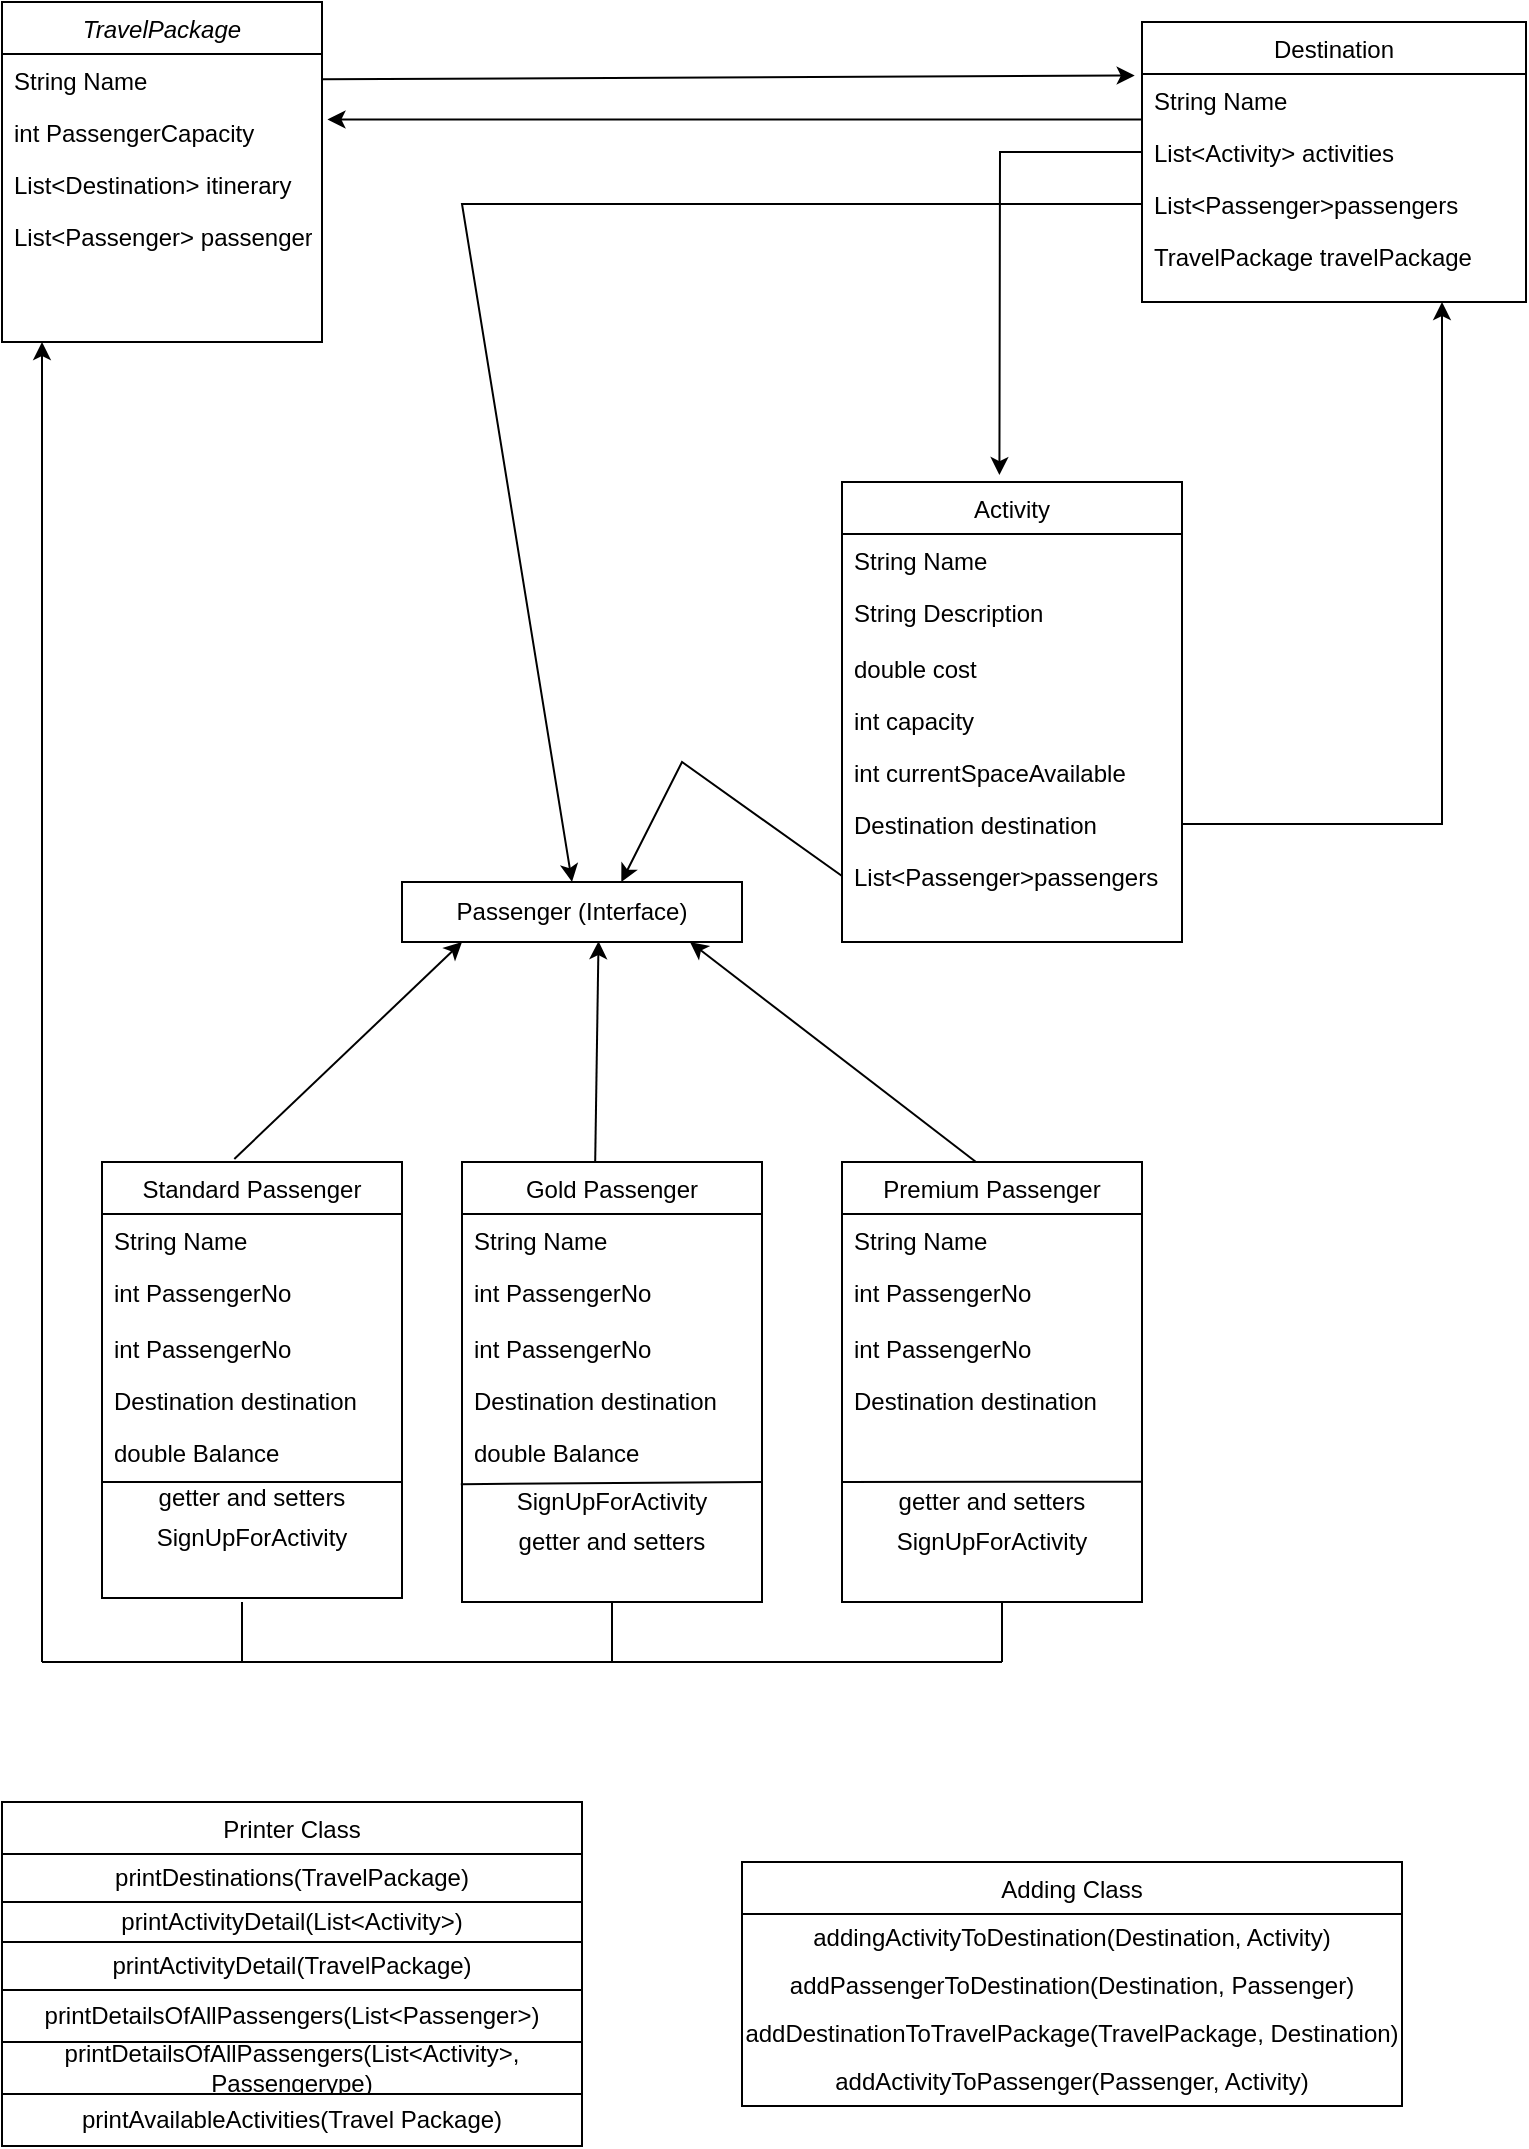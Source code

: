 <mxfile version="22.1.16" type="device">
  <diagram id="C5RBs43oDa-KdzZeNtuy" name="Page-1">
    <mxGraphModel dx="1166" dy="629" grid="1" gridSize="10" guides="1" tooltips="1" connect="1" arrows="1" fold="1" page="1" pageScale="1" pageWidth="827" pageHeight="1169" math="0" shadow="0">
      <root>
        <mxCell id="WIyWlLk6GJQsqaUBKTNV-0" />
        <mxCell id="WIyWlLk6GJQsqaUBKTNV-1" parent="WIyWlLk6GJQsqaUBKTNV-0" />
        <mxCell id="zkfFHV4jXpPFQw0GAbJ--0" value="TravelPackage" style="swimlane;fontStyle=2;align=center;verticalAlign=top;childLayout=stackLayout;horizontal=1;startSize=26;horizontalStack=0;resizeParent=1;resizeLast=0;collapsible=1;marginBottom=0;rounded=0;shadow=0;strokeWidth=1;" parent="WIyWlLk6GJQsqaUBKTNV-1" vertex="1">
          <mxGeometry x="10" y="20" width="160" height="170" as="geometry">
            <mxRectangle x="230" y="140" width="160" height="26" as="alternateBounds" />
          </mxGeometry>
        </mxCell>
        <mxCell id="zkfFHV4jXpPFQw0GAbJ--1" value="String Name" style="text;align=left;verticalAlign=top;spacingLeft=4;spacingRight=4;overflow=hidden;rotatable=0;points=[[0,0.5],[1,0.5]];portConstraint=eastwest;" parent="zkfFHV4jXpPFQw0GAbJ--0" vertex="1">
          <mxGeometry y="26" width="160" height="26" as="geometry" />
        </mxCell>
        <mxCell id="zkfFHV4jXpPFQw0GAbJ--2" value="int PassengerCapacity" style="text;align=left;verticalAlign=top;spacingLeft=4;spacingRight=4;overflow=hidden;rotatable=0;points=[[0,0.5],[1,0.5]];portConstraint=eastwest;rounded=0;shadow=0;html=0;" parent="zkfFHV4jXpPFQw0GAbJ--0" vertex="1">
          <mxGeometry y="52" width="160" height="26" as="geometry" />
        </mxCell>
        <mxCell id="zkfFHV4jXpPFQw0GAbJ--3" value="List&lt;Destination&gt; itinerary" style="text;align=left;verticalAlign=top;spacingLeft=4;spacingRight=4;overflow=hidden;rotatable=0;points=[[0,0.5],[1,0.5]];portConstraint=eastwest;rounded=0;shadow=0;html=0;" parent="zkfFHV4jXpPFQw0GAbJ--0" vertex="1">
          <mxGeometry y="78" width="160" height="26" as="geometry" />
        </mxCell>
        <mxCell id="zkfFHV4jXpPFQw0GAbJ--5" value="List&lt;Passenger&gt; passengers" style="text;align=left;verticalAlign=top;spacingLeft=4;spacingRight=4;overflow=hidden;rotatable=0;points=[[0,0.5],[1,0.5]];portConstraint=eastwest;" parent="zkfFHV4jXpPFQw0GAbJ--0" vertex="1">
          <mxGeometry y="104" width="160" height="30" as="geometry" />
        </mxCell>
        <mxCell id="zkfFHV4jXpPFQw0GAbJ--6" value="Printer Class" style="swimlane;fontStyle=0;align=center;verticalAlign=top;childLayout=stackLayout;horizontal=1;startSize=26;horizontalStack=0;resizeParent=1;resizeLast=0;collapsible=1;marginBottom=0;rounded=0;shadow=0;strokeWidth=1;" parent="WIyWlLk6GJQsqaUBKTNV-1" vertex="1">
          <mxGeometry x="10" y="920" width="290" height="172" as="geometry">
            <mxRectangle x="130" y="380" width="160" height="26" as="alternateBounds" />
          </mxGeometry>
        </mxCell>
        <mxCell id="R1oYeGZb7CX_wbCVFz4h-157" value="printDestinations(TravelPackage)" style="rounded=0;whiteSpace=wrap;html=1;" vertex="1" parent="zkfFHV4jXpPFQw0GAbJ--6">
          <mxGeometry y="26" width="290" height="24" as="geometry" />
        </mxCell>
        <mxCell id="R1oYeGZb7CX_wbCVFz4h-158" value="printActivityDetail(List&amp;lt;Activity&amp;gt;)" style="rounded=0;whiteSpace=wrap;html=1;" vertex="1" parent="zkfFHV4jXpPFQw0GAbJ--6">
          <mxGeometry y="50" width="290" height="20" as="geometry" />
        </mxCell>
        <mxCell id="R1oYeGZb7CX_wbCVFz4h-161" value="printActivityDetail(TravelPackage)" style="rounded=0;whiteSpace=wrap;html=1;" vertex="1" parent="zkfFHV4jXpPFQw0GAbJ--6">
          <mxGeometry y="70" width="290" height="24" as="geometry" />
        </mxCell>
        <mxCell id="R1oYeGZb7CX_wbCVFz4h-162" value="printDetailsOfAllPassengers(List&amp;lt;Passenger&amp;gt;)" style="rounded=0;whiteSpace=wrap;html=1;" vertex="1" parent="zkfFHV4jXpPFQw0GAbJ--6">
          <mxGeometry y="94" width="290" height="26" as="geometry" />
        </mxCell>
        <mxCell id="R1oYeGZb7CX_wbCVFz4h-181" value="printDetailsOfAllPassengers(List&amp;lt;Activity&amp;gt;, Passengerype)" style="rounded=0;whiteSpace=wrap;html=1;" vertex="1" parent="zkfFHV4jXpPFQw0GAbJ--6">
          <mxGeometry y="120" width="290" height="26" as="geometry" />
        </mxCell>
        <mxCell id="R1oYeGZb7CX_wbCVFz4h-183" value="printAvailableActivities(Travel Package)" style="rounded=0;whiteSpace=wrap;html=1;" vertex="1" parent="zkfFHV4jXpPFQw0GAbJ--6">
          <mxGeometry y="146" width="290" height="26" as="geometry" />
        </mxCell>
        <mxCell id="zkfFHV4jXpPFQw0GAbJ--17" value="Destination" style="swimlane;fontStyle=0;align=center;verticalAlign=top;childLayout=stackLayout;horizontal=1;startSize=26;horizontalStack=0;resizeParent=1;resizeLast=0;collapsible=1;marginBottom=0;rounded=0;shadow=0;strokeWidth=1;" parent="WIyWlLk6GJQsqaUBKTNV-1" vertex="1">
          <mxGeometry x="580" y="30" width="192" height="140" as="geometry">
            <mxRectangle x="550" y="140" width="160" height="26" as="alternateBounds" />
          </mxGeometry>
        </mxCell>
        <mxCell id="zkfFHV4jXpPFQw0GAbJ--19" value="String Name" style="text;align=left;verticalAlign=top;spacingLeft=4;spacingRight=4;overflow=hidden;rotatable=0;points=[[0,0.5],[1,0.5]];portConstraint=eastwest;rounded=0;shadow=0;html=0;" parent="zkfFHV4jXpPFQw0GAbJ--17" vertex="1">
          <mxGeometry y="26" width="192" height="26" as="geometry" />
        </mxCell>
        <mxCell id="zkfFHV4jXpPFQw0GAbJ--18" value="List&lt;Activity&gt; activities" style="text;align=left;verticalAlign=top;spacingLeft=4;spacingRight=4;overflow=hidden;rotatable=0;points=[[0,0.5],[1,0.5]];portConstraint=eastwest;" parent="zkfFHV4jXpPFQw0GAbJ--17" vertex="1">
          <mxGeometry y="52" width="192" height="26" as="geometry" />
        </mxCell>
        <mxCell id="zkfFHV4jXpPFQw0GAbJ--20" value="List&lt;Passenger&gt;passengers" style="text;align=left;verticalAlign=top;spacingLeft=4;spacingRight=4;overflow=hidden;rotatable=0;points=[[0,0.5],[1,0.5]];portConstraint=eastwest;rounded=0;shadow=0;html=0;" parent="zkfFHV4jXpPFQw0GAbJ--17" vertex="1">
          <mxGeometry y="78" width="192" height="26" as="geometry" />
        </mxCell>
        <mxCell id="zkfFHV4jXpPFQw0GAbJ--21" value="TravelPackage travelPackage" style="text;align=left;verticalAlign=top;spacingLeft=4;spacingRight=4;overflow=hidden;rotatable=0;points=[[0,0.5],[1,0.5]];portConstraint=eastwest;rounded=0;shadow=0;html=0;" parent="zkfFHV4jXpPFQw0GAbJ--17" vertex="1">
          <mxGeometry y="104" width="192" height="26" as="geometry" />
        </mxCell>
        <mxCell id="R1oYeGZb7CX_wbCVFz4h-10" value="Passenger (Interface)" style="rounded=0;whiteSpace=wrap;html=1;" vertex="1" parent="WIyWlLk6GJQsqaUBKTNV-1">
          <mxGeometry x="210" y="460" width="170" height="30" as="geometry" />
        </mxCell>
        <mxCell id="R1oYeGZb7CX_wbCVFz4h-11" style="edgeStyle=orthogonalEdgeStyle;rounded=0;orthogonalLoop=1;jettySize=auto;html=1;exitX=0.5;exitY=1;exitDx=0;exitDy=0;" edge="1" parent="WIyWlLk6GJQsqaUBKTNV-1">
          <mxGeometry relative="1" as="geometry">
            <mxPoint x="440" y="390" as="sourcePoint" />
            <mxPoint x="440" y="390" as="targetPoint" />
          </mxGeometry>
        </mxCell>
        <mxCell id="R1oYeGZb7CX_wbCVFz4h-59" value="Gold Passenger" style="swimlane;fontStyle=0;align=center;verticalAlign=top;childLayout=stackLayout;horizontal=1;startSize=26;horizontalStack=0;resizeParent=1;resizeLast=0;collapsible=1;marginBottom=0;rounded=0;shadow=0;strokeWidth=1;" vertex="1" parent="WIyWlLk6GJQsqaUBKTNV-1">
          <mxGeometry x="240" y="600" width="150" height="220" as="geometry">
            <mxRectangle x="130" y="380" width="160" height="26" as="alternateBounds" />
          </mxGeometry>
        </mxCell>
        <mxCell id="R1oYeGZb7CX_wbCVFz4h-60" value="String Name" style="text;align=left;verticalAlign=top;spacingLeft=4;spacingRight=4;overflow=hidden;rotatable=0;points=[[0,0.5],[1,0.5]];portConstraint=eastwest;" vertex="1" parent="R1oYeGZb7CX_wbCVFz4h-59">
          <mxGeometry y="26" width="150" height="26" as="geometry" />
        </mxCell>
        <mxCell id="R1oYeGZb7CX_wbCVFz4h-61" value="int PassengerNo" style="text;align=left;verticalAlign=top;spacingLeft=4;spacingRight=4;overflow=hidden;rotatable=0;points=[[0,0.5],[1,0.5]];portConstraint=eastwest;rounded=0;shadow=0;html=0;" vertex="1" parent="R1oYeGZb7CX_wbCVFz4h-59">
          <mxGeometry y="52" width="150" height="28" as="geometry" />
        </mxCell>
        <mxCell id="R1oYeGZb7CX_wbCVFz4h-62" value="int PassengerNo" style="text;align=left;verticalAlign=top;spacingLeft=4;spacingRight=4;overflow=hidden;rotatable=0;points=[[0,0.5],[1,0.5]];portConstraint=eastwest;rounded=0;shadow=0;html=0;" vertex="1" parent="R1oYeGZb7CX_wbCVFz4h-59">
          <mxGeometry y="80" width="150" height="26" as="geometry" />
        </mxCell>
        <mxCell id="R1oYeGZb7CX_wbCVFz4h-63" value="Destination destination" style="text;align=left;verticalAlign=top;spacingLeft=4;spacingRight=4;overflow=hidden;rotatable=0;points=[[0,0.5],[1,0.5]];portConstraint=eastwest;" vertex="1" parent="R1oYeGZb7CX_wbCVFz4h-59">
          <mxGeometry y="106" width="150" height="26" as="geometry" />
        </mxCell>
        <mxCell id="R1oYeGZb7CX_wbCVFz4h-64" value="double Balance" style="text;align=left;verticalAlign=top;spacingLeft=4;spacingRight=4;overflow=hidden;rotatable=0;points=[[0,0.5],[1,0.5]];portConstraint=eastwest;" vertex="1" parent="R1oYeGZb7CX_wbCVFz4h-59">
          <mxGeometry y="132" width="150" height="28" as="geometry" />
        </mxCell>
        <mxCell id="R1oYeGZb7CX_wbCVFz4h-119" value="" style="endArrow=none;html=1;rounded=0;" edge="1" parent="R1oYeGZb7CX_wbCVFz4h-59" target="R1oYeGZb7CX_wbCVFz4h-64">
          <mxGeometry width="50" height="50" relative="1" as="geometry">
            <mxPoint y="134" as="sourcePoint" />
            <mxPoint x="160.15" y="110.832" as="targetPoint" />
          </mxGeometry>
        </mxCell>
        <mxCell id="R1oYeGZb7CX_wbCVFz4h-198" value="" style="endArrow=none;html=1;rounded=0;entryX=0.989;entryY=0.057;entryDx=0;entryDy=0;entryPerimeter=0;exitX=-0.015;exitY=0.111;exitDx=0;exitDy=0;exitPerimeter=0;" edge="1" parent="R1oYeGZb7CX_wbCVFz4h-59">
          <mxGeometry width="50" height="50" relative="1" as="geometry">
            <mxPoint x="-0.6" y="161.08" as="sourcePoint" />
            <mxPoint x="150.0" y="160.0" as="targetPoint" />
          </mxGeometry>
        </mxCell>
        <mxCell id="R1oYeGZb7CX_wbCVFz4h-131" value="SignUpForActivity" style="text;strokeColor=none;align=center;fillColor=none;html=1;verticalAlign=middle;whiteSpace=wrap;rounded=0;" vertex="1" parent="R1oYeGZb7CX_wbCVFz4h-59">
          <mxGeometry y="160" width="150" height="20" as="geometry" />
        </mxCell>
        <mxCell id="R1oYeGZb7CX_wbCVFz4h-130" value="getter and setters" style="text;strokeColor=none;align=center;fillColor=none;html=1;verticalAlign=middle;whiteSpace=wrap;rounded=0;" vertex="1" parent="R1oYeGZb7CX_wbCVFz4h-59">
          <mxGeometry y="180" width="150" height="20" as="geometry" />
        </mxCell>
        <mxCell id="R1oYeGZb7CX_wbCVFz4h-73" value="Standard Passenger" style="swimlane;fontStyle=0;align=center;verticalAlign=top;childLayout=stackLayout;horizontal=1;startSize=26;horizontalStack=0;resizeParent=1;resizeLast=0;collapsible=1;marginBottom=0;rounded=0;shadow=0;strokeWidth=1;" vertex="1" parent="WIyWlLk6GJQsqaUBKTNV-1">
          <mxGeometry x="60" y="600" width="150" height="218" as="geometry">
            <mxRectangle x="130" y="380" width="160" height="26" as="alternateBounds" />
          </mxGeometry>
        </mxCell>
        <mxCell id="R1oYeGZb7CX_wbCVFz4h-74" value="String Name" style="text;align=left;verticalAlign=top;spacingLeft=4;spacingRight=4;overflow=hidden;rotatable=0;points=[[0,0.5],[1,0.5]];portConstraint=eastwest;" vertex="1" parent="R1oYeGZb7CX_wbCVFz4h-73">
          <mxGeometry y="26" width="150" height="26" as="geometry" />
        </mxCell>
        <mxCell id="R1oYeGZb7CX_wbCVFz4h-75" value="int PassengerNo" style="text;align=left;verticalAlign=top;spacingLeft=4;spacingRight=4;overflow=hidden;rotatable=0;points=[[0,0.5],[1,0.5]];portConstraint=eastwest;rounded=0;shadow=0;html=0;" vertex="1" parent="R1oYeGZb7CX_wbCVFz4h-73">
          <mxGeometry y="52" width="150" height="28" as="geometry" />
        </mxCell>
        <mxCell id="R1oYeGZb7CX_wbCVFz4h-76" value="int PassengerNo" style="text;align=left;verticalAlign=top;spacingLeft=4;spacingRight=4;overflow=hidden;rotatable=0;points=[[0,0.5],[1,0.5]];portConstraint=eastwest;rounded=0;shadow=0;html=0;" vertex="1" parent="R1oYeGZb7CX_wbCVFz4h-73">
          <mxGeometry y="80" width="150" height="26" as="geometry" />
        </mxCell>
        <mxCell id="R1oYeGZb7CX_wbCVFz4h-77" value="Destination destination" style="text;align=left;verticalAlign=top;spacingLeft=4;spacingRight=4;overflow=hidden;rotatable=0;points=[[0,0.5],[1,0.5]];portConstraint=eastwest;" vertex="1" parent="R1oYeGZb7CX_wbCVFz4h-73">
          <mxGeometry y="106" width="150" height="26" as="geometry" />
        </mxCell>
        <mxCell id="R1oYeGZb7CX_wbCVFz4h-78" value="double Balance" style="text;align=left;verticalAlign=top;spacingLeft=4;spacingRight=4;overflow=hidden;rotatable=0;points=[[0,0.5],[1,0.5]];portConstraint=eastwest;" vertex="1" parent="R1oYeGZb7CX_wbCVFz4h-73">
          <mxGeometry y="132" width="150" height="26" as="geometry" />
        </mxCell>
        <mxCell id="R1oYeGZb7CX_wbCVFz4h-120" value="" style="endArrow=none;html=1;rounded=0;" edge="1" parent="R1oYeGZb7CX_wbCVFz4h-73">
          <mxGeometry width="50" height="50" relative="1" as="geometry">
            <mxPoint y="160" as="sourcePoint" />
            <mxPoint x="150" y="160" as="targetPoint" />
          </mxGeometry>
        </mxCell>
        <mxCell id="R1oYeGZb7CX_wbCVFz4h-136" value="getter and setters" style="text;strokeColor=none;align=center;fillColor=none;html=1;verticalAlign=middle;whiteSpace=wrap;rounded=0;" vertex="1" parent="R1oYeGZb7CX_wbCVFz4h-73">
          <mxGeometry y="158" width="150" height="20" as="geometry" />
        </mxCell>
        <mxCell id="R1oYeGZb7CX_wbCVFz4h-137" value="SignUpForActivity" style="text;strokeColor=none;align=center;fillColor=none;html=1;verticalAlign=middle;whiteSpace=wrap;rounded=0;" vertex="1" parent="R1oYeGZb7CX_wbCVFz4h-73">
          <mxGeometry y="178" width="150" height="20" as="geometry" />
        </mxCell>
        <mxCell id="R1oYeGZb7CX_wbCVFz4h-81" value="" style="endArrow=classic;html=1;rounded=0;exitX=0.441;exitY=-0.007;exitDx=0;exitDy=0;exitPerimeter=0;" edge="1" parent="WIyWlLk6GJQsqaUBKTNV-1" source="R1oYeGZb7CX_wbCVFz4h-73">
          <mxGeometry width="50" height="50" relative="1" as="geometry">
            <mxPoint x="190" y="540" as="sourcePoint" />
            <mxPoint x="240" y="490" as="targetPoint" />
          </mxGeometry>
        </mxCell>
        <mxCell id="R1oYeGZb7CX_wbCVFz4h-82" value="" style="endArrow=classic;html=1;rounded=0;exitX=0.444;exitY=-0.001;exitDx=0;exitDy=0;exitPerimeter=0;entryX=0.578;entryY=0.987;entryDx=0;entryDy=0;entryPerimeter=0;" edge="1" parent="WIyWlLk6GJQsqaUBKTNV-1" source="R1oYeGZb7CX_wbCVFz4h-59" target="R1oYeGZb7CX_wbCVFz4h-10">
          <mxGeometry width="50" height="50" relative="1" as="geometry">
            <mxPoint x="270" y="540" as="sourcePoint" />
            <mxPoint x="320" y="490" as="targetPoint" />
            <Array as="points" />
          </mxGeometry>
        </mxCell>
        <mxCell id="R1oYeGZb7CX_wbCVFz4h-83" value="" style="endArrow=classic;html=1;rounded=0;exitX=0.5;exitY=0;exitDx=0;exitDy=0;" edge="1" parent="WIyWlLk6GJQsqaUBKTNV-1">
          <mxGeometry width="50" height="50" relative="1" as="geometry">
            <mxPoint x="510" y="610.0" as="sourcePoint" />
            <mxPoint x="354" y="490" as="targetPoint" />
          </mxGeometry>
        </mxCell>
        <mxCell id="R1oYeGZb7CX_wbCVFz4h-98" value="Activity" style="swimlane;fontStyle=0;align=center;verticalAlign=top;childLayout=stackLayout;horizontal=1;startSize=26;horizontalStack=0;resizeParent=1;resizeLast=0;collapsible=1;marginBottom=0;rounded=0;shadow=0;strokeWidth=1;" vertex="1" parent="WIyWlLk6GJQsqaUBKTNV-1">
          <mxGeometry x="430" y="260" width="170" height="230" as="geometry">
            <mxRectangle x="130" y="380" width="160" height="26" as="alternateBounds" />
          </mxGeometry>
        </mxCell>
        <mxCell id="R1oYeGZb7CX_wbCVFz4h-99" value="String Name" style="text;align=left;verticalAlign=top;spacingLeft=4;spacingRight=4;overflow=hidden;rotatable=0;points=[[0,0.5],[1,0.5]];portConstraint=eastwest;" vertex="1" parent="R1oYeGZb7CX_wbCVFz4h-98">
          <mxGeometry y="26" width="170" height="26" as="geometry" />
        </mxCell>
        <mxCell id="R1oYeGZb7CX_wbCVFz4h-100" value="String Description" style="text;align=left;verticalAlign=top;spacingLeft=4;spacingRight=4;overflow=hidden;rotatable=0;points=[[0,0.5],[1,0.5]];portConstraint=eastwest;rounded=0;shadow=0;html=0;" vertex="1" parent="R1oYeGZb7CX_wbCVFz4h-98">
          <mxGeometry y="52" width="170" height="28" as="geometry" />
        </mxCell>
        <mxCell id="R1oYeGZb7CX_wbCVFz4h-101" value="double cost" style="text;align=left;verticalAlign=top;spacingLeft=4;spacingRight=4;overflow=hidden;rotatable=0;points=[[0,0.5],[1,0.5]];portConstraint=eastwest;" vertex="1" parent="R1oYeGZb7CX_wbCVFz4h-98">
          <mxGeometry y="80" width="170" height="26" as="geometry" />
        </mxCell>
        <mxCell id="R1oYeGZb7CX_wbCVFz4h-102" value="int capacity" style="text;align=left;verticalAlign=top;spacingLeft=4;spacingRight=4;overflow=hidden;rotatable=0;points=[[0,0.5],[1,0.5]];portConstraint=eastwest;rounded=0;shadow=0;html=0;" vertex="1" parent="R1oYeGZb7CX_wbCVFz4h-98">
          <mxGeometry y="106" width="170" height="26" as="geometry" />
        </mxCell>
        <mxCell id="R1oYeGZb7CX_wbCVFz4h-103" value="int currentSpaceAvailable" style="text;align=left;verticalAlign=top;spacingLeft=4;spacingRight=4;overflow=hidden;rotatable=0;points=[[0,0.5],[1,0.5]];portConstraint=eastwest;" vertex="1" parent="R1oYeGZb7CX_wbCVFz4h-98">
          <mxGeometry y="132" width="170" height="26" as="geometry" />
        </mxCell>
        <mxCell id="R1oYeGZb7CX_wbCVFz4h-111" value="Destination destination" style="text;align=left;verticalAlign=top;spacingLeft=4;spacingRight=4;overflow=hidden;rotatable=0;points=[[0,0.5],[1,0.5]];portConstraint=eastwest;" vertex="1" parent="R1oYeGZb7CX_wbCVFz4h-98">
          <mxGeometry y="158" width="170" height="26" as="geometry" />
        </mxCell>
        <mxCell id="R1oYeGZb7CX_wbCVFz4h-112" value="List&lt;Passenger&gt;passengers" style="text;align=left;verticalAlign=top;spacingLeft=4;spacingRight=4;overflow=hidden;rotatable=0;points=[[0,0.5],[1,0.5]];portConstraint=eastwest;" vertex="1" parent="R1oYeGZb7CX_wbCVFz4h-98">
          <mxGeometry y="184" width="170" height="26" as="geometry" />
        </mxCell>
        <mxCell id="R1oYeGZb7CX_wbCVFz4h-104" style="edgeStyle=orthogonalEdgeStyle;rounded=0;orthogonalLoop=1;jettySize=auto;html=1;exitX=0.5;exitY=1;exitDx=0;exitDy=0;" edge="1" parent="WIyWlLk6GJQsqaUBKTNV-1">
          <mxGeometry relative="1" as="geometry">
            <mxPoint x="590" y="550" as="sourcePoint" />
            <mxPoint x="590" y="550" as="targetPoint" />
          </mxGeometry>
        </mxCell>
        <mxCell id="R1oYeGZb7CX_wbCVFz4h-113" value="" style="endArrow=classic;html=1;rounded=0;entryX=-0.019;entryY=0.029;entryDx=0;entryDy=0;entryPerimeter=0;" edge="1" parent="WIyWlLk6GJQsqaUBKTNV-1" source="zkfFHV4jXpPFQw0GAbJ--1" target="zkfFHV4jXpPFQw0GAbJ--19">
          <mxGeometry width="50" height="50" relative="1" as="geometry">
            <mxPoint x="312" y="150" as="sourcePoint" />
            <mxPoint x="362" y="100" as="targetPoint" />
          </mxGeometry>
        </mxCell>
        <mxCell id="R1oYeGZb7CX_wbCVFz4h-140" value="Premium Passenger" style="swimlane;fontStyle=0;align=center;verticalAlign=top;childLayout=stackLayout;horizontal=1;startSize=26;horizontalStack=0;resizeParent=1;resizeLast=0;collapsible=1;marginBottom=0;rounded=0;shadow=0;strokeWidth=1;" vertex="1" parent="WIyWlLk6GJQsqaUBKTNV-1">
          <mxGeometry x="430" y="600" width="150" height="220" as="geometry">
            <mxRectangle x="130" y="380" width="160" height="26" as="alternateBounds" />
          </mxGeometry>
        </mxCell>
        <mxCell id="R1oYeGZb7CX_wbCVFz4h-141" value="String Name" style="text;align=left;verticalAlign=top;spacingLeft=4;spacingRight=4;overflow=hidden;rotatable=0;points=[[0,0.5],[1,0.5]];portConstraint=eastwest;" vertex="1" parent="R1oYeGZb7CX_wbCVFz4h-140">
          <mxGeometry y="26" width="150" height="26" as="geometry" />
        </mxCell>
        <mxCell id="R1oYeGZb7CX_wbCVFz4h-142" value="int PassengerNo" style="text;align=left;verticalAlign=top;spacingLeft=4;spacingRight=4;overflow=hidden;rotatable=0;points=[[0,0.5],[1,0.5]];portConstraint=eastwest;rounded=0;shadow=0;html=0;" vertex="1" parent="R1oYeGZb7CX_wbCVFz4h-140">
          <mxGeometry y="52" width="150" height="28" as="geometry" />
        </mxCell>
        <mxCell id="R1oYeGZb7CX_wbCVFz4h-143" value="int PassengerNo" style="text;align=left;verticalAlign=top;spacingLeft=4;spacingRight=4;overflow=hidden;rotatable=0;points=[[0,0.5],[1,0.5]];portConstraint=eastwest;rounded=0;shadow=0;html=0;" vertex="1" parent="R1oYeGZb7CX_wbCVFz4h-140">
          <mxGeometry y="80" width="150" height="26" as="geometry" />
        </mxCell>
        <mxCell id="R1oYeGZb7CX_wbCVFz4h-144" value="Destination destination" style="text;align=left;verticalAlign=top;spacingLeft=4;spacingRight=4;overflow=hidden;rotatable=0;points=[[0,0.5],[1,0.5]];portConstraint=eastwest;" vertex="1" parent="R1oYeGZb7CX_wbCVFz4h-140">
          <mxGeometry y="106" width="150" height="54" as="geometry" />
        </mxCell>
        <mxCell id="R1oYeGZb7CX_wbCVFz4h-146" value="" style="endArrow=none;html=1;rounded=0;entryX=1.001;entryY=0.994;entryDx=0;entryDy=0;entryPerimeter=0;" edge="1" parent="R1oYeGZb7CX_wbCVFz4h-140">
          <mxGeometry width="50" height="50" relative="1" as="geometry">
            <mxPoint y="160" as="sourcePoint" />
            <mxPoint x="150.15" y="159.832" as="targetPoint" />
          </mxGeometry>
        </mxCell>
        <mxCell id="R1oYeGZb7CX_wbCVFz4h-147" value="getter and setters" style="text;strokeColor=none;align=center;fillColor=none;html=1;verticalAlign=middle;whiteSpace=wrap;rounded=0;" vertex="1" parent="R1oYeGZb7CX_wbCVFz4h-140">
          <mxGeometry y="160" width="150" height="20" as="geometry" />
        </mxCell>
        <mxCell id="R1oYeGZb7CX_wbCVFz4h-148" value="SignUpForActivity" style="text;strokeColor=none;align=center;fillColor=none;html=1;verticalAlign=middle;whiteSpace=wrap;rounded=0;" vertex="1" parent="R1oYeGZb7CX_wbCVFz4h-140">
          <mxGeometry y="180" width="150" height="20" as="geometry" />
        </mxCell>
        <mxCell id="R1oYeGZb7CX_wbCVFz4h-165" value="Adding Class" style="swimlane;fontStyle=0;align=center;verticalAlign=top;childLayout=stackLayout;horizontal=1;startSize=26;horizontalStack=0;resizeParent=1;resizeLast=0;collapsible=1;marginBottom=0;rounded=0;shadow=0;strokeWidth=1;" vertex="1" parent="WIyWlLk6GJQsqaUBKTNV-1">
          <mxGeometry x="380" y="950" width="330" height="122" as="geometry">
            <mxRectangle x="130" y="380" width="160" height="26" as="alternateBounds" />
          </mxGeometry>
        </mxCell>
        <mxCell id="R1oYeGZb7CX_wbCVFz4h-174" value="addingActivityToDestination(Destination, Activity)" style="text;html=1;strokeColor=none;fillColor=none;align=center;verticalAlign=middle;whiteSpace=wrap;rounded=0;" vertex="1" parent="R1oYeGZb7CX_wbCVFz4h-165">
          <mxGeometry y="26" width="330" height="24" as="geometry" />
        </mxCell>
        <mxCell id="R1oYeGZb7CX_wbCVFz4h-177" value="addPassengerToDestination(Destination, Passenger)" style="text;html=1;strokeColor=none;fillColor=none;align=center;verticalAlign=middle;whiteSpace=wrap;rounded=0;" vertex="1" parent="R1oYeGZb7CX_wbCVFz4h-165">
          <mxGeometry y="50" width="330" height="24" as="geometry" />
        </mxCell>
        <mxCell id="R1oYeGZb7CX_wbCVFz4h-178" value="addDestinationToTravelPackage(TravelPackage, Destination)" style="text;html=1;strokeColor=none;fillColor=none;align=center;verticalAlign=middle;whiteSpace=wrap;rounded=0;" vertex="1" parent="R1oYeGZb7CX_wbCVFz4h-165">
          <mxGeometry y="74" width="330" height="24" as="geometry" />
        </mxCell>
        <mxCell id="R1oYeGZb7CX_wbCVFz4h-179" value="addActivityToPassenger(Passenger, Activity)" style="text;html=1;strokeColor=none;fillColor=none;align=center;verticalAlign=middle;whiteSpace=wrap;rounded=0;" vertex="1" parent="R1oYeGZb7CX_wbCVFz4h-165">
          <mxGeometry y="98" width="330" height="24" as="geometry" />
        </mxCell>
        <mxCell id="R1oYeGZb7CX_wbCVFz4h-185" value="" style="endArrow=classic;html=1;rounded=0;exitX=0;exitY=0.5;exitDx=0;exitDy=0;entryX=0.5;entryY=0;entryDx=0;entryDy=0;" edge="1" parent="WIyWlLk6GJQsqaUBKTNV-1" source="zkfFHV4jXpPFQw0GAbJ--20" target="R1oYeGZb7CX_wbCVFz4h-10">
          <mxGeometry width="50" height="50" relative="1" as="geometry">
            <mxPoint x="300" y="300" as="sourcePoint" />
            <mxPoint x="270" y="220" as="targetPoint" />
            <Array as="points">
              <mxPoint x="240" y="121" />
            </Array>
          </mxGeometry>
        </mxCell>
        <mxCell id="R1oYeGZb7CX_wbCVFz4h-186" value="" style="endArrow=classic;html=1;rounded=0;entryX=0.645;entryY=0.002;entryDx=0;entryDy=0;entryPerimeter=0;exitX=0;exitY=0.5;exitDx=0;exitDy=0;" edge="1" parent="WIyWlLk6GJQsqaUBKTNV-1" source="R1oYeGZb7CX_wbCVFz4h-112" target="R1oYeGZb7CX_wbCVFz4h-10">
          <mxGeometry width="50" height="50" relative="1" as="geometry">
            <mxPoint x="420" y="460" as="sourcePoint" />
            <mxPoint x="370" y="300" as="targetPoint" />
            <Array as="points">
              <mxPoint x="350" y="400" />
            </Array>
          </mxGeometry>
        </mxCell>
        <mxCell id="R1oYeGZb7CX_wbCVFz4h-187" value="" style="endArrow=classic;html=1;rounded=0;exitX=1;exitY=0.5;exitDx=0;exitDy=0;" edge="1" parent="WIyWlLk6GJQsqaUBKTNV-1" source="R1oYeGZb7CX_wbCVFz4h-111">
          <mxGeometry width="50" height="50" relative="1" as="geometry">
            <mxPoint x="680" y="220" as="sourcePoint" />
            <mxPoint x="730" y="170" as="targetPoint" />
            <Array as="points">
              <mxPoint x="730" y="431" />
            </Array>
          </mxGeometry>
        </mxCell>
        <mxCell id="R1oYeGZb7CX_wbCVFz4h-188" value="" style="endArrow=classic;html=1;rounded=0;entryX=0.463;entryY=-0.015;entryDx=0;entryDy=0;entryPerimeter=0;exitX=0;exitY=0.5;exitDx=0;exitDy=0;" edge="1" parent="WIyWlLk6GJQsqaUBKTNV-1" source="zkfFHV4jXpPFQw0GAbJ--18" target="R1oYeGZb7CX_wbCVFz4h-98">
          <mxGeometry width="50" height="50" relative="1" as="geometry">
            <mxPoint x="300" y="380" as="sourcePoint" />
            <mxPoint x="350" y="330" as="targetPoint" />
            <Array as="points">
              <mxPoint x="509" y="95" />
            </Array>
          </mxGeometry>
        </mxCell>
        <mxCell id="R1oYeGZb7CX_wbCVFz4h-189" value="" style="endArrow=classic;html=1;rounded=0;entryX=1.017;entryY=0.259;entryDx=0;entryDy=0;entryPerimeter=0;exitX=0;exitY=0.874;exitDx=0;exitDy=0;exitPerimeter=0;" edge="1" parent="WIyWlLk6GJQsqaUBKTNV-1" source="zkfFHV4jXpPFQw0GAbJ--19" target="zkfFHV4jXpPFQw0GAbJ--2">
          <mxGeometry width="50" height="50" relative="1" as="geometry">
            <mxPoint x="570" y="80" as="sourcePoint" />
            <mxPoint x="180" y="80" as="targetPoint" />
          </mxGeometry>
        </mxCell>
        <mxCell id="R1oYeGZb7CX_wbCVFz4h-190" value="" style="endArrow=classic;html=1;rounded=0;" edge="1" parent="WIyWlLk6GJQsqaUBKTNV-1">
          <mxGeometry width="50" height="50" relative="1" as="geometry">
            <mxPoint x="30" y="850" as="sourcePoint" />
            <mxPoint x="30" y="190" as="targetPoint" />
          </mxGeometry>
        </mxCell>
        <mxCell id="R1oYeGZb7CX_wbCVFz4h-191" value="" style="endArrow=none;html=1;rounded=0;" edge="1" parent="WIyWlLk6GJQsqaUBKTNV-1">
          <mxGeometry width="50" height="50" relative="1" as="geometry">
            <mxPoint x="30" y="850" as="sourcePoint" />
            <mxPoint x="510" y="850" as="targetPoint" />
            <Array as="points">
              <mxPoint x="270" y="850" />
            </Array>
          </mxGeometry>
        </mxCell>
        <mxCell id="R1oYeGZb7CX_wbCVFz4h-192" value="" style="endArrow=none;html=1;rounded=0;" edge="1" parent="WIyWlLk6GJQsqaUBKTNV-1">
          <mxGeometry width="50" height="50" relative="1" as="geometry">
            <mxPoint x="130" y="850" as="sourcePoint" />
            <mxPoint x="130" y="820" as="targetPoint" />
          </mxGeometry>
        </mxCell>
        <mxCell id="R1oYeGZb7CX_wbCVFz4h-193" value="" style="endArrow=none;html=1;rounded=0;entryX=0.5;entryY=1;entryDx=0;entryDy=0;" edge="1" parent="WIyWlLk6GJQsqaUBKTNV-1" target="R1oYeGZb7CX_wbCVFz4h-59">
          <mxGeometry width="50" height="50" relative="1" as="geometry">
            <mxPoint x="315" y="850" as="sourcePoint" />
            <mxPoint x="260" y="810" as="targetPoint" />
            <Array as="points" />
          </mxGeometry>
        </mxCell>
        <mxCell id="R1oYeGZb7CX_wbCVFz4h-194" value="" style="endArrow=none;html=1;rounded=0;" edge="1" parent="WIyWlLk6GJQsqaUBKTNV-1">
          <mxGeometry width="50" height="50" relative="1" as="geometry">
            <mxPoint x="510" y="850" as="sourcePoint" />
            <mxPoint x="510" y="820" as="targetPoint" />
          </mxGeometry>
        </mxCell>
      </root>
    </mxGraphModel>
  </diagram>
</mxfile>
